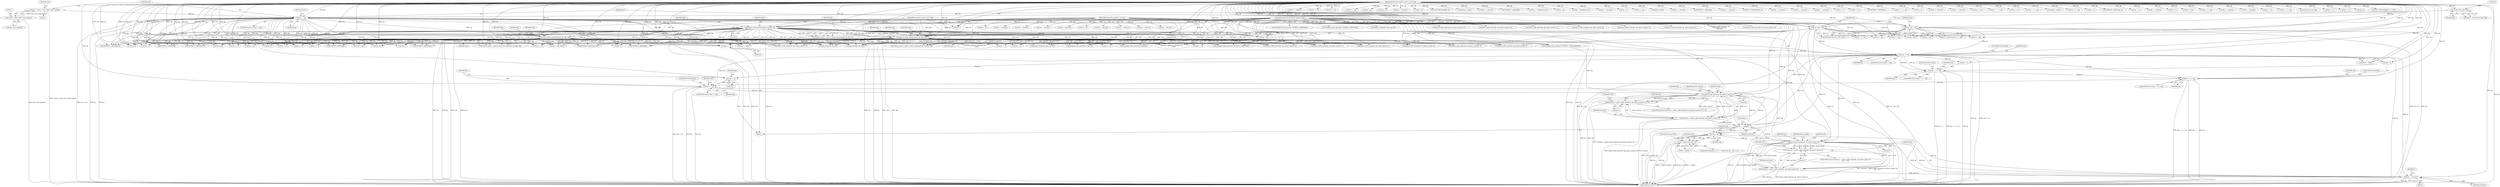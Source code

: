 digraph "0_tcpdump_6fca58f5f9c96749a575f52e20598ad43f5bdf30@pointer" {
"1001418" [label="(Call,bp >= ep)"];
"1001414" [label="(Call,bp += 4)"];
"1000121" [label="(MethodParameterIn,register const u_char *bp)"];
"1001364" [label="(Call,bp >= ep)"];
"1001360" [label="(Call,bp += 4)"];
"1000221" [label="(Call,pimv2_check_checksum(ndo, bp, bp2, len))"];
"1000209" [label="(Call,pimv2_check_checksum(ndo, bp, bp2, 8))"];
"1000120" [label="(MethodParameterIn,netdissect_options *ndo)"];
"1000142" [label="(Call,bp >= ep)"];
"1000129" [label="(Call,(const struct pim *)bp)"];
"1000134" [label="(Call,ep = (const u_char *)ndo->ndo_snapend)"];
"1000136" [label="(Call,(const u_char *)ndo->ndo_snapend)"];
"1000123" [label="(MethodParameterIn,const u_char *bp2)"];
"1000122" [label="(MethodParameterIn,register u_int len)"];
"1000230" [label="(Call,pimv2_check_checksum(ndo, bp, bp2, len))"];
"1000147" [label="(Call,ep > bp + len)"];
"1000152" [label="(Call,ep = bp + len)"];
"1001397" [label="(Call,bp + 3 >= ep)"];
"1001382" [label="(Call,bp + 1 >= ep)"];
"1001430" [label="(Call,pimv2_addr_print(ndo, bp, pimv2_unicast, 0))"];
"1001427" [label="(Call,(advance = pimv2_addr_print(ndo, bp, pimv2_unicast, 0)) < 0)"];
"1001428" [label="(Call,advance = pimv2_addr_print(ndo, bp, pimv2_unicast, 0))"];
"1001442" [label="(Call,bp += advance)"];
"1001453" [label="(Call,bp < ep)"];
"1001449" [label="(Call,i < pfxcnt && bp < ep)"];
"1001469" [label="(Call,pimv2_addr_print(ndo, bp, pimv2_group, 0))"];
"1001466" [label="(Call,(advance = pimv2_addr_print(ndo, bp, pimv2_group, 0))\n\t\t\t    < 0)"];
"1001467" [label="(Call,advance = pimv2_addr_print(ndo, bp, pimv2_group, 0))"];
"1001481" [label="(Call,bp += advance)"];
"1000404" [label="(Call,EXTRACT_32BITS(bp))"];
"1000668" [label="(Call,pimv2_addr_print(ndo, bp, pimv2_group, 0))"];
"1001418" [label="(Call,bp >= ep)"];
"1001474" [label="(Literal,0)"];
"1000228" [label="(Call,cksum_status = pimv2_check_checksum(ndo, bp, bp2, len))"];
"1000767" [label="(Call,bp += advance)"];
"1001357" [label="(Block,)"];
"1000142" [label="(Call,bp >= ep)"];
"1000566" [label="(Call,bp += olen)"];
"1000153" [label="(Identifier,ep)"];
"1000687" [label="(Call,bp >= ep)"];
"1001286" [label="(Call,bp >= ep)"];
"1000613" [label="(Call,ipaddr_string(ndo, &ip->ip_src))"];
"1000549" [label="(Call,print_unknown_data(ndo, bp, \"\n\t    \", olen))"];
"1001298" [label="(Call,pimv2_addr_print(ndo, bp, pimv2_unicast, 0))"];
"1000123" [label="(MethodParameterIn,const u_char *bp2)"];
"1000462" [label="(Call,bp+1)"];
"1000839" [label="(Call,bp >= ep)"];
"1001167" [label="(Call,bp < ep)"];
"1001466" [label="(Call,(advance = pimv2_addr_print(ndo, bp, pimv2_group, 0))\n\t\t\t    < 0)"];
"1000266" [label="(Call,bp += 4)"];
"1000591" [label="(Call,bp += 8)"];
"1001366" [label="(Identifier,ep)"];
"1000875" [label="(Call,bp + 4)"];
"1000987" [label="(Call,bp += advance)"];
"1000471" [label="(Call,unsigned_relts_print(ndo, *(bp+1)))"];
"1000513" [label="(Call,bp+olen)"];
"1001066" [label="(Call,pimv2_addr_print(ndo, bp, pimv2_unicast, 0))"];
"1001435" [label="(Literal,0)"];
"1001318" [label="(Call,bp + 8)"];
"1001555" [label="(Call,ND_TCHECK2(bp[0], 2))"];
"1001361" [label="(Identifier,bp)"];
"1001151" [label="(Call,frpcnt = bp[1])"];
"1001367" [label="(ControlStructure,break;)"];
"1000145" [label="(Return,return;)"];
"1001214" [label="(Call,unsigned_relts_print(ndo, EXTRACT_16BITS(bp)))"];
"1001467" [label="(Call,advance = pimv2_addr_print(ndo, bp, pimv2_group, 0))"];
"1000947" [label="(Call,bp += advance)"];
"1001478" [label="(Identifier,ndo)"];
"1001016" [label="(Call,EXTRACT_16BITS(bp))"];
"1001398" [label="(Call,bp + 3)"];
"1001018" [label="(Call,bp += sizeof(uint16_t))"];
"1000212" [label="(Identifier,bp2)"];
"1001085" [label="(Call,bp < ep)"];
"1001005" [label="(Call,bp + sizeof(uint16_t))"];
"1001468" [label="(Identifier,advance)"];
"1000867" [label="(Call,bp += advance)"];
"1001517" [label="(Call,pimv2_addr_print(ndo, bp, pimv2_group, 0))"];
"1001465" [label="(ControlStructure,if ((advance = pimv2_addr_print(ndo, bp, pimv2_group, 0))\n\t\t\t    < 0))"];
"1001397" [label="(Call,bp + 3 >= ep)"];
"1000335" [label="(Call,EXTRACT_16BITS(bp))"];
"1000121" [label="(MethodParameterIn,register const u_char *bp)"];
"1001200" [label="(Call,bp + 1)"];
"1000213" [label="(Literal,8)"];
"1001117" [label="(Call,bp >= ep)"];
"1001324" [label="(Call,bp[0] & 0x80)"];
"1000825" [label="(Call,len -= 4)"];
"1000210" [label="(Identifier,ndo)"];
"1000975" [label="(Call,pimv2_addr_print(ndo, bp, pimv2_source, 0))"];
"1000990" [label="(Call,len -= advance)"];
"1001482" [label="(Identifier,bp)"];
"1001195" [label="(Call,bp += advance)"];
"1001216" [label="(Call,EXTRACT_16BITS(bp))"];
"1000141" [label="(ControlStructure,if (bp >= ep))"];
"1000770" [label="(Call,len -= advance)"];
"1000699" [label="(Call,pimv2_addr_print(ndo, bp, pimv2_unicast, 0))"];
"1001426" [label="(ControlStructure,if ((advance = pimv2_addr_print(ndo, bp, pimv2_unicast, 0)) < 0))"];
"1001383" [label="(Call,bp + 1)"];
"1001481" [label="(Call,bp += advance)"];
"1001282" [label="(Call,len -= advance)"];
"1000129" [label="(Call,(const struct pim *)bp)"];
"1001251" [label="(Call,len -= 4)"];
"1000135" [label="(Identifier,ep)"];
"1001450" [label="(Call,i < pfxcnt)"];
"1000491" [label="(Call,bp+2)"];
"1000627" [label="(Call,ip_print(ndo, bp, len))"];
"1001279" [label="(Call,bp += advance)"];
"1001427" [label="(Call,(advance = pimv2_addr_print(ndo, bp, pimv2_unicast, 0)) < 0)"];
"1001484" [label="(ControlStructure,break;)"];
"1000233" [label="(Identifier,bp2)"];
"1000219" [label="(Call,cksum_status = pimv2_check_checksum(ndo, bp, bp2, len))"];
"1000147" [label="(Call,ep > bp + len)"];
"1000232" [label="(Identifier,bp)"];
"1000774" [label="(Call,bp + 4 > ep)"];
"1001360" [label="(Call,bp += 4)"];
"1000209" [label="(Call,pimv2_check_checksum(ndo, bp, bp2, 8))"];
"1001396" [label="(ControlStructure,if (bp + 3 >= ep))"];
"1001469" [label="(Call,pimv2_addr_print(ndo, bp, pimv2_group, 0))"];
"1000222" [label="(Identifier,ndo)"];
"1001362" [label="(Literal,4)"];
"1000652" [label="(Call,len -= 4)"];
"1000274" [label="(Call,ND_TCHECK2(bp[0], 4))"];
"1000134" [label="(Call,ep = (const u_char *)ndo->ndo_snapend)"];
"1000711" [label="(Call,bp += advance)"];
"1000683" [label="(Call,len -= advance)"];
"1001433" [label="(Identifier,pimv2_unicast)"];
"1001078" [label="(Call,bp += advance)"];
"1001506" [label="(Call,bp += advance)"];
"1001004" [label="(Call,bp + sizeof(uint16_t) >= ep)"];
"1000152" [label="(Call,ep = bp + len)"];
"1000575" [label="(Call,bp + 4)"];
"1001037" [label="(Call,bp + 1)"];
"1000207" [label="(Call,cksum_status = pimv2_check_checksum(ndo, bp, bp2, 8))"];
"1001586" [label="(MethodReturn,RET)"];
"1000910" [label="(Call,len -= 4)"];
"1001387" [label="(ControlStructure,break;)"];
"1001414" [label="(Call,bp += 4)"];
"1000633" [label="(Call,ip6_print(ndo, bp, len))"];
"1001494" [label="(Call,pimv2_addr_print(ndo, bp, pimv2_unicast, 0))"];
"1001471" [label="(Identifier,bp)"];
"1001473" [label="(Literal,0)"];
"1001407" [label="(Call,unsigned_relts_print(ndo, EXTRACT_16BITS(&bp[2])))"];
"1000234" [label="(Identifier,len)"];
"1001238" [label="(Call,bp += 4)"];
"1000474" [label="(Call,bp+1)"];
"1001402" [label="(ControlStructure,break;)"];
"1000507" [label="(Call,*ptr = bp)"];
"1000143" [label="(Identifier,bp)"];
"1001401" [label="(Identifier,ep)"];
"1001439" [label="(Identifier,ndo)"];
"1001566" [label="(Call,EXTRACT_16BITS(bp))"];
"1001364" [label="(Call,bp >= ep)"];
"1001199" [label="(Call,bp + 1 >= ep)"];
"1000775" [label="(Call,bp + 4)"];
"1001419" [label="(Identifier,bp)"];
"1001310" [label="(Call,bp += advance)"];
"1001552" [label="(Call,bp += advance)"];
"1001449" [label="(Call,i < pfxcnt && bp < ep)"];
"1001370" [label="(Identifier,ndo)"];
"1001428" [label="(Call,advance = pimv2_addr_print(ndo, bp, pimv2_unicast, 0))"];
"1001054" [label="(Call,bp >= ep)"];
"1001447" [label="(Identifier,i)"];
"1001454" [label="(Identifier,bp)"];
"1000154" [label="(Call,bp + len)"];
"1001416" [label="(Literal,4)"];
"1000935" [label="(Call,pimv2_addr_print(ndo, bp, pimv2_source, 0))"];
"1001431" [label="(Identifier,ndo)"];
"1001472" [label="(Identifier,pimv2_group)"];
"1000656" [label="(Call,bp >= ep)"];
"1000138" [label="(Call,ndo->ndo_snapend)"];
"1001443" [label="(Identifier,bp)"];
"1000588" [label="(Call,bp+4)"];
"1001564" [label="(Call,unsigned_relts_print(ndo, EXTRACT_16BITS(bp)))"];
"1000870" [label="(Call,len -= advance)"];
"1001135" [label="(Call,bp + 1 >= ep)"];
"1000270" [label="(Call,bp < ep)"];
"1000619" [label="(Call,ipaddr_string(ndo, &ip->ip_dst))"];
"1001255" [label="(Call,bp >= ep)"];
"1001363" [label="(ControlStructure,if (bp >= ep))"];
"1000223" [label="(Identifier,bp)"];
"1001444" [label="(Identifier,advance)"];
"1001313" [label="(Call,len -= advance)"];
"1001415" [label="(Identifier,bp)"];
"1001420" [label="(Identifier,ep)"];
"1000357" [label="(Call,EXTRACT_16BITS(bp))"];
"1001382" [label="(Call,bp + 1 >= ep)"];
"1001470" [label="(Identifier,ndo)"];
"1000511" [label="(Call,ptr < (bp+olen))"];
"1000819" [label="(Call,unsigned_relts_print(ndo, holdtime))"];
"1000211" [label="(Identifier,bp)"];
"1000731" [label="(Call,len -= 4)"];
"1000149" [label="(Call,bp + len)"];
"1001457" [label="(Identifier,i)"];
"1000907" [label="(Call,bp += 4)"];
"1000122" [label="(MethodParameterIn,register u_int len)"];
"1001424" [label="(Identifier,ndo)"];
"1000479" [label="(Call,EXTRACT_16BITS(bp+2))"];
"1001036" [label="(Call,bp + 1 >= ep)"];
"1000780" [label="(Call,ngroup = bp[1])"];
"1001434" [label="(Literal,0)"];
"1000225" [label="(Identifier,len)"];
"1000333" [label="(Call,unsigned_relts_print(ndo, EXTRACT_16BITS(bp)))"];
"1001101" [label="(Call,pimv2_addr_print(ndo, bp, pimv2_group, 0))"];
"1000231" [label="(Identifier,ndo)"];
"1001445" [label="(ControlStructure,for (i = 0; i < pfxcnt && bp < ep; i++))"];
"1000127" [label="(Call,*pim = (const struct pim *)bp)"];
"1001453" [label="(Call,bp < ep)"];
"1001390" [label="(Identifier,ndo)"];
"1000148" [label="(Identifier,ep)"];
"1001317" [label="(Call,bp + 8 > ep)"];
"1000587" [label="(Call,EXTRACT_32BITS(bp+4))"];
"1000146" [label="(ControlStructure,if (ep > bp + len))"];
"1000490" [label="(Call,EXTRACT_16BITS(bp+2))"];
"1001136" [label="(Call,bp + 1)"];
"1000361" [label="(Call,EXTRACT_16BITS(bp+2))"];
"1001156" [label="(Call,bp += 4)"];
"1000950" [label="(Call,len -= advance)"];
"1000594" [label="(Call,len -= 8)"];
"1000124" [label="(Block,)"];
"1000480" [label="(Call,bp+2)"];
"1000144" [label="(Identifier,ep)"];
"1000680" [label="(Call,bp += advance)"];
"1001429" [label="(Identifier,advance)"];
"1000855" [label="(Call,pimv2_addr_print(ndo, bp, pimv2_group, 0))"];
"1001405" [label="(Identifier,ndo)"];
"1001365" [label="(Identifier,bp)"];
"1001220" [label="(Call,bp + 2)"];
"1001461" [label="(Identifier,ndo)"];
"1000136" [label="(Call,(const u_char *)ndo->ndo_snapend)"];
"1001023" [label="(Call,bp >= ep)"];
"1001458" [label="(Block,)"];
"1001455" [label="(Identifier,ep)"];
"1001381" [label="(ControlStructure,if (bp + 1 >= ep))"];
"1001421" [label="(ControlStructure,break;)"];
"1000874" [label="(Call,bp + 4 > ep)"];
"1001529" [label="(Call,bp += advance)"];
"1001113" [label="(Call,bp += advance)"];
"1001183" [label="(Call,pimv2_addr_print(ndo, bp,\n\t\t\t\t\t\t\t\tpimv2_unicast,\n\t\t\t\t\t\t\t\t0))"];
"1001417" [label="(ControlStructure,if (bp >= ep))"];
"1000131" [label="(Identifier,bp)"];
"1000755" [label="(Call,pimv2_addr_print(ndo, bp, pimv2_unicast, 0))"];
"1001376" [label="(Call,pfxcnt = bp[0])"];
"1001540" [label="(Call,pimv2_addr_print(ndo, bp, pimv2_unicast, 0))"];
"1000221" [label="(Call,pimv2_check_checksum(ndo, bp, bp2, len))"];
"1000230" [label="(Call,pimv2_check_checksum(ndo, bp, bp2, len))"];
"1000313" [label="(Call,bp += 4)"];
"1000728" [label="(Call,bp += 4)"];
"1001442" [label="(Call,bp += advance)"];
"1000523" [label="(Call,pimv2_addr_print(ndo, ptr, pimv2_unicast, 0))"];
"1001219" [label="(Call,bp + 2 >= ep)"];
"1000743" [label="(Call,bp >= ep)"];
"1000561" [label="(Call,print_unknown_data(ndo, bp, \"\n\t    \", olen))"];
"1000120" [label="(MethodParameterIn,netdissect_options *ndo)"];
"1001432" [label="(Identifier,bp)"];
"1001430" [label="(Call,pimv2_addr_print(ndo, bp, pimv2_unicast, 0))"];
"1000224" [label="(Identifier,bp2)"];
"1000599" [label="(Call,(const struct ip *)bp)"];
"1001267" [label="(Call,pimv2_addr_print(ndo, bp, pimv2_group, 0))"];
"1000159" [label="(Identifier,pim)"];
"1001483" [label="(Identifier,advance)"];
"1000714" [label="(Call,len -= advance)"];
"1000435" [label="(Call,EXTRACT_32BITS(bp))"];
"1000822" [label="(Call,bp += 4)"];
"1001000" [label="(Call,bp += 4)"];
"1001050" [label="(Call,bp += 2)"];
"1001248" [label="(Call,bp += 4)"];
"1001386" [label="(Identifier,ep)"];
"1000649" [label="(Call,bp += 4)"];
"1000362" [label="(Call,bp+2)"];
"1000293" [label="(Call,ND_TCHECK2(bp[0], 4 + olen))"];
"1001418" -> "1001417"  [label="AST: "];
"1001418" -> "1001420"  [label="CFG: "];
"1001419" -> "1001418"  [label="AST: "];
"1001420" -> "1001418"  [label="AST: "];
"1001421" -> "1001418"  [label="CFG: "];
"1001424" -> "1001418"  [label="CFG: "];
"1001418" -> "1001586"  [label="DDG: bp >= ep"];
"1001418" -> "1001586"  [label="DDG: bp"];
"1001418" -> "1001586"  [label="DDG: ep"];
"1001414" -> "1001418"  [label="DDG: bp"];
"1000121" -> "1001418"  [label="DDG: bp"];
"1001364" -> "1001418"  [label="DDG: bp"];
"1001397" -> "1001418"  [label="DDG: ep"];
"1001418" -> "1001430"  [label="DDG: bp"];
"1001418" -> "1001453"  [label="DDG: ep"];
"1001414" -> "1001357"  [label="AST: "];
"1001414" -> "1001416"  [label="CFG: "];
"1001415" -> "1001414"  [label="AST: "];
"1001416" -> "1001414"  [label="AST: "];
"1001419" -> "1001414"  [label="CFG: "];
"1000121" -> "1001414"  [label="DDG: bp"];
"1001364" -> "1001414"  [label="DDG: bp"];
"1000121" -> "1000119"  [label="AST: "];
"1000121" -> "1001586"  [label="DDG: bp"];
"1000121" -> "1000129"  [label="DDG: bp"];
"1000121" -> "1000142"  [label="DDG: bp"];
"1000121" -> "1000147"  [label="DDG: bp"];
"1000121" -> "1000149"  [label="DDG: bp"];
"1000121" -> "1000152"  [label="DDG: bp"];
"1000121" -> "1000154"  [label="DDG: bp"];
"1000121" -> "1000209"  [label="DDG: bp"];
"1000121" -> "1000221"  [label="DDG: bp"];
"1000121" -> "1000230"  [label="DDG: bp"];
"1000121" -> "1000266"  [label="DDG: bp"];
"1000121" -> "1000270"  [label="DDG: bp"];
"1000121" -> "1000274"  [label="DDG: bp"];
"1000121" -> "1000293"  [label="DDG: bp"];
"1000121" -> "1000313"  [label="DDG: bp"];
"1000121" -> "1000335"  [label="DDG: bp"];
"1000121" -> "1000357"  [label="DDG: bp"];
"1000121" -> "1000361"  [label="DDG: bp"];
"1000121" -> "1000362"  [label="DDG: bp"];
"1000121" -> "1000404"  [label="DDG: bp"];
"1000121" -> "1000435"  [label="DDG: bp"];
"1000121" -> "1000462"  [label="DDG: bp"];
"1000121" -> "1000474"  [label="DDG: bp"];
"1000121" -> "1000479"  [label="DDG: bp"];
"1000121" -> "1000480"  [label="DDG: bp"];
"1000121" -> "1000490"  [label="DDG: bp"];
"1000121" -> "1000491"  [label="DDG: bp"];
"1000121" -> "1000507"  [label="DDG: bp"];
"1000121" -> "1000511"  [label="DDG: bp"];
"1000121" -> "1000513"  [label="DDG: bp"];
"1000121" -> "1000549"  [label="DDG: bp"];
"1000121" -> "1000561"  [label="DDG: bp"];
"1000121" -> "1000566"  [label="DDG: bp"];
"1000121" -> "1000575"  [label="DDG: bp"];
"1000121" -> "1000587"  [label="DDG: bp"];
"1000121" -> "1000588"  [label="DDG: bp"];
"1000121" -> "1000591"  [label="DDG: bp"];
"1000121" -> "1000599"  [label="DDG: bp"];
"1000121" -> "1000627"  [label="DDG: bp"];
"1000121" -> "1000633"  [label="DDG: bp"];
"1000121" -> "1000649"  [label="DDG: bp"];
"1000121" -> "1000656"  [label="DDG: bp"];
"1000121" -> "1000668"  [label="DDG: bp"];
"1000121" -> "1000680"  [label="DDG: bp"];
"1000121" -> "1000687"  [label="DDG: bp"];
"1000121" -> "1000699"  [label="DDG: bp"];
"1000121" -> "1000711"  [label="DDG: bp"];
"1000121" -> "1000728"  [label="DDG: bp"];
"1000121" -> "1000743"  [label="DDG: bp"];
"1000121" -> "1000755"  [label="DDG: bp"];
"1000121" -> "1000767"  [label="DDG: bp"];
"1000121" -> "1000774"  [label="DDG: bp"];
"1000121" -> "1000775"  [label="DDG: bp"];
"1000121" -> "1000780"  [label="DDG: bp"];
"1000121" -> "1000822"  [label="DDG: bp"];
"1000121" -> "1000839"  [label="DDG: bp"];
"1000121" -> "1000855"  [label="DDG: bp"];
"1000121" -> "1000867"  [label="DDG: bp"];
"1000121" -> "1000874"  [label="DDG: bp"];
"1000121" -> "1000875"  [label="DDG: bp"];
"1000121" -> "1000907"  [label="DDG: bp"];
"1000121" -> "1000935"  [label="DDG: bp"];
"1000121" -> "1000947"  [label="DDG: bp"];
"1000121" -> "1000975"  [label="DDG: bp"];
"1000121" -> "1000987"  [label="DDG: bp"];
"1000121" -> "1001000"  [label="DDG: bp"];
"1000121" -> "1001004"  [label="DDG: bp"];
"1000121" -> "1001005"  [label="DDG: bp"];
"1000121" -> "1001016"  [label="DDG: bp"];
"1000121" -> "1001018"  [label="DDG: bp"];
"1000121" -> "1001023"  [label="DDG: bp"];
"1000121" -> "1001036"  [label="DDG: bp"];
"1000121" -> "1001037"  [label="DDG: bp"];
"1000121" -> "1001050"  [label="DDG: bp"];
"1000121" -> "1001054"  [label="DDG: bp"];
"1000121" -> "1001066"  [label="DDG: bp"];
"1000121" -> "1001078"  [label="DDG: bp"];
"1000121" -> "1001085"  [label="DDG: bp"];
"1000121" -> "1001101"  [label="DDG: bp"];
"1000121" -> "1001113"  [label="DDG: bp"];
"1000121" -> "1001117"  [label="DDG: bp"];
"1000121" -> "1001135"  [label="DDG: bp"];
"1000121" -> "1001136"  [label="DDG: bp"];
"1000121" -> "1001151"  [label="DDG: bp"];
"1000121" -> "1001156"  [label="DDG: bp"];
"1000121" -> "1001167"  [label="DDG: bp"];
"1000121" -> "1001183"  [label="DDG: bp"];
"1000121" -> "1001195"  [label="DDG: bp"];
"1000121" -> "1001199"  [label="DDG: bp"];
"1000121" -> "1001200"  [label="DDG: bp"];
"1000121" -> "1001216"  [label="DDG: bp"];
"1000121" -> "1001219"  [label="DDG: bp"];
"1000121" -> "1001220"  [label="DDG: bp"];
"1000121" -> "1001238"  [label="DDG: bp"];
"1000121" -> "1001248"  [label="DDG: bp"];
"1000121" -> "1001255"  [label="DDG: bp"];
"1000121" -> "1001267"  [label="DDG: bp"];
"1000121" -> "1001279"  [label="DDG: bp"];
"1000121" -> "1001286"  [label="DDG: bp"];
"1000121" -> "1001298"  [label="DDG: bp"];
"1000121" -> "1001310"  [label="DDG: bp"];
"1000121" -> "1001317"  [label="DDG: bp"];
"1000121" -> "1001318"  [label="DDG: bp"];
"1000121" -> "1001324"  [label="DDG: bp"];
"1000121" -> "1001360"  [label="DDG: bp"];
"1000121" -> "1001364"  [label="DDG: bp"];
"1000121" -> "1001376"  [label="DDG: bp"];
"1000121" -> "1001382"  [label="DDG: bp"];
"1000121" -> "1001383"  [label="DDG: bp"];
"1000121" -> "1001397"  [label="DDG: bp"];
"1000121" -> "1001398"  [label="DDG: bp"];
"1000121" -> "1001430"  [label="DDG: bp"];
"1000121" -> "1001442"  [label="DDG: bp"];
"1000121" -> "1001453"  [label="DDG: bp"];
"1000121" -> "1001469"  [label="DDG: bp"];
"1000121" -> "1001481"  [label="DDG: bp"];
"1000121" -> "1001494"  [label="DDG: bp"];
"1000121" -> "1001506"  [label="DDG: bp"];
"1000121" -> "1001517"  [label="DDG: bp"];
"1000121" -> "1001529"  [label="DDG: bp"];
"1000121" -> "1001540"  [label="DDG: bp"];
"1000121" -> "1001552"  [label="DDG: bp"];
"1000121" -> "1001555"  [label="DDG: bp"];
"1000121" -> "1001566"  [label="DDG: bp"];
"1001364" -> "1001363"  [label="AST: "];
"1001364" -> "1001366"  [label="CFG: "];
"1001365" -> "1001364"  [label="AST: "];
"1001366" -> "1001364"  [label="AST: "];
"1001367" -> "1001364"  [label="CFG: "];
"1001370" -> "1001364"  [label="CFG: "];
"1001364" -> "1001586"  [label="DDG: ep"];
"1001364" -> "1001586"  [label="DDG: bp >= ep"];
"1001364" -> "1001586"  [label="DDG: bp"];
"1001360" -> "1001364"  [label="DDG: bp"];
"1000147" -> "1001364"  [label="DDG: ep"];
"1000152" -> "1001364"  [label="DDG: ep"];
"1001364" -> "1001376"  [label="DDG: bp"];
"1001364" -> "1001382"  [label="DDG: bp"];
"1001364" -> "1001382"  [label="DDG: ep"];
"1001364" -> "1001383"  [label="DDG: bp"];
"1001364" -> "1001397"  [label="DDG: bp"];
"1001364" -> "1001398"  [label="DDG: bp"];
"1001364" -> "1001430"  [label="DDG: bp"];
"1001364" -> "1001442"  [label="DDG: bp"];
"1001364" -> "1001453"  [label="DDG: bp"];
"1001364" -> "1001469"  [label="DDG: bp"];
"1001364" -> "1001481"  [label="DDG: bp"];
"1001360" -> "1001357"  [label="AST: "];
"1001360" -> "1001362"  [label="CFG: "];
"1001361" -> "1001360"  [label="AST: "];
"1001362" -> "1001360"  [label="AST: "];
"1001365" -> "1001360"  [label="CFG: "];
"1000221" -> "1001360"  [label="DDG: bp"];
"1000230" -> "1001360"  [label="DDG: bp"];
"1000209" -> "1001360"  [label="DDG: bp"];
"1000142" -> "1001360"  [label="DDG: bp"];
"1000221" -> "1000219"  [label="AST: "];
"1000221" -> "1000225"  [label="CFG: "];
"1000222" -> "1000221"  [label="AST: "];
"1000223" -> "1000221"  [label="AST: "];
"1000224" -> "1000221"  [label="AST: "];
"1000225" -> "1000221"  [label="AST: "];
"1000219" -> "1000221"  [label="CFG: "];
"1000221" -> "1001586"  [label="DDG: len"];
"1000221" -> "1001586"  [label="DDG: bp"];
"1000221" -> "1001586"  [label="DDG: ndo"];
"1000221" -> "1001586"  [label="DDG: bp2"];
"1000221" -> "1000219"  [label="DDG: ndo"];
"1000221" -> "1000219"  [label="DDG: bp"];
"1000221" -> "1000219"  [label="DDG: bp2"];
"1000221" -> "1000219"  [label="DDG: len"];
"1000209" -> "1000221"  [label="DDG: ndo"];
"1000209" -> "1000221"  [label="DDG: bp"];
"1000209" -> "1000221"  [label="DDG: bp2"];
"1000120" -> "1000221"  [label="DDG: ndo"];
"1000123" -> "1000221"  [label="DDG: bp2"];
"1000122" -> "1000221"  [label="DDG: len"];
"1000221" -> "1000266"  [label="DDG: bp"];
"1000221" -> "1000333"  [label="DDG: ndo"];
"1000221" -> "1000335"  [label="DDG: bp"];
"1000221" -> "1000357"  [label="DDG: bp"];
"1000221" -> "1000404"  [label="DDG: bp"];
"1000221" -> "1000435"  [label="DDG: bp"];
"1000221" -> "1000462"  [label="DDG: bp"];
"1000221" -> "1000471"  [label="DDG: ndo"];
"1000221" -> "1000474"  [label="DDG: bp"];
"1000221" -> "1000479"  [label="DDG: bp"];
"1000221" -> "1000480"  [label="DDG: bp"];
"1000221" -> "1000490"  [label="DDG: bp"];
"1000221" -> "1000491"  [label="DDG: bp"];
"1000221" -> "1000507"  [label="DDG: bp"];
"1000221" -> "1000511"  [label="DDG: bp"];
"1000221" -> "1000513"  [label="DDG: bp"];
"1000221" -> "1000523"  [label="DDG: ndo"];
"1000221" -> "1000549"  [label="DDG: ndo"];
"1000221" -> "1000549"  [label="DDG: bp"];
"1000221" -> "1000561"  [label="DDG: ndo"];
"1000221" -> "1000561"  [label="DDG: bp"];
"1000221" -> "1000566"  [label="DDG: bp"];
"1000221" -> "1000575"  [label="DDG: bp"];
"1000221" -> "1000587"  [label="DDG: bp"];
"1000221" -> "1000588"  [label="DDG: bp"];
"1000221" -> "1000591"  [label="DDG: bp"];
"1000221" -> "1000594"  [label="DDG: len"];
"1000221" -> "1000613"  [label="DDG: ndo"];
"1000221" -> "1000627"  [label="DDG: ndo"];
"1000221" -> "1000627"  [label="DDG: bp"];
"1000221" -> "1000627"  [label="DDG: len"];
"1000221" -> "1000633"  [label="DDG: ndo"];
"1000221" -> "1000633"  [label="DDG: bp"];
"1000221" -> "1000633"  [label="DDG: len"];
"1000221" -> "1000649"  [label="DDG: bp"];
"1000221" -> "1000652"  [label="DDG: len"];
"1000221" -> "1000668"  [label="DDG: ndo"];
"1000221" -> "1000728"  [label="DDG: bp"];
"1000221" -> "1000731"  [label="DDG: len"];
"1000221" -> "1000755"  [label="DDG: ndo"];
"1000221" -> "1000819"  [label="DDG: ndo"];
"1000221" -> "1000855"  [label="DDG: ndo"];
"1000221" -> "1001000"  [label="DDG: bp"];
"1000221" -> "1001066"  [label="DDG: ndo"];
"1000221" -> "1001248"  [label="DDG: bp"];
"1000221" -> "1001251"  [label="DDG: len"];
"1000221" -> "1001267"  [label="DDG: ndo"];
"1000221" -> "1001407"  [label="DDG: ndo"];
"1000221" -> "1001494"  [label="DDG: ndo"];
"1000221" -> "1001494"  [label="DDG: bp"];
"1000209" -> "1000207"  [label="AST: "];
"1000209" -> "1000213"  [label="CFG: "];
"1000210" -> "1000209"  [label="AST: "];
"1000211" -> "1000209"  [label="AST: "];
"1000212" -> "1000209"  [label="AST: "];
"1000213" -> "1000209"  [label="AST: "];
"1000207" -> "1000209"  [label="CFG: "];
"1000209" -> "1001586"  [label="DDG: ndo"];
"1000209" -> "1001586"  [label="DDG: bp2"];
"1000209" -> "1001586"  [label="DDG: bp"];
"1000209" -> "1000207"  [label="DDG: ndo"];
"1000209" -> "1000207"  [label="DDG: bp"];
"1000209" -> "1000207"  [label="DDG: bp2"];
"1000209" -> "1000207"  [label="DDG: 8"];
"1000120" -> "1000209"  [label="DDG: ndo"];
"1000142" -> "1000209"  [label="DDG: bp"];
"1000123" -> "1000209"  [label="DDG: bp2"];
"1000209" -> "1000266"  [label="DDG: bp"];
"1000209" -> "1000333"  [label="DDG: ndo"];
"1000209" -> "1000335"  [label="DDG: bp"];
"1000209" -> "1000357"  [label="DDG: bp"];
"1000209" -> "1000404"  [label="DDG: bp"];
"1000209" -> "1000435"  [label="DDG: bp"];
"1000209" -> "1000462"  [label="DDG: bp"];
"1000209" -> "1000471"  [label="DDG: ndo"];
"1000209" -> "1000474"  [label="DDG: bp"];
"1000209" -> "1000479"  [label="DDG: bp"];
"1000209" -> "1000480"  [label="DDG: bp"];
"1000209" -> "1000490"  [label="DDG: bp"];
"1000209" -> "1000491"  [label="DDG: bp"];
"1000209" -> "1000507"  [label="DDG: bp"];
"1000209" -> "1000511"  [label="DDG: bp"];
"1000209" -> "1000513"  [label="DDG: bp"];
"1000209" -> "1000523"  [label="DDG: ndo"];
"1000209" -> "1000549"  [label="DDG: ndo"];
"1000209" -> "1000549"  [label="DDG: bp"];
"1000209" -> "1000561"  [label="DDG: ndo"];
"1000209" -> "1000561"  [label="DDG: bp"];
"1000209" -> "1000566"  [label="DDG: bp"];
"1000209" -> "1000575"  [label="DDG: bp"];
"1000209" -> "1000587"  [label="DDG: bp"];
"1000209" -> "1000588"  [label="DDG: bp"];
"1000209" -> "1000591"  [label="DDG: bp"];
"1000209" -> "1000613"  [label="DDG: ndo"];
"1000209" -> "1000627"  [label="DDG: ndo"];
"1000209" -> "1000627"  [label="DDG: bp"];
"1000209" -> "1000633"  [label="DDG: ndo"];
"1000209" -> "1000633"  [label="DDG: bp"];
"1000209" -> "1000649"  [label="DDG: bp"];
"1000209" -> "1000668"  [label="DDG: ndo"];
"1000209" -> "1000728"  [label="DDG: bp"];
"1000209" -> "1000755"  [label="DDG: ndo"];
"1000209" -> "1000819"  [label="DDG: ndo"];
"1000209" -> "1000855"  [label="DDG: ndo"];
"1000209" -> "1001000"  [label="DDG: bp"];
"1000209" -> "1001066"  [label="DDG: ndo"];
"1000209" -> "1001248"  [label="DDG: bp"];
"1000209" -> "1001267"  [label="DDG: ndo"];
"1000209" -> "1001407"  [label="DDG: ndo"];
"1000209" -> "1001494"  [label="DDG: ndo"];
"1000209" -> "1001494"  [label="DDG: bp"];
"1000120" -> "1000119"  [label="AST: "];
"1000120" -> "1001586"  [label="DDG: ndo"];
"1000120" -> "1000230"  [label="DDG: ndo"];
"1000120" -> "1000333"  [label="DDG: ndo"];
"1000120" -> "1000471"  [label="DDG: ndo"];
"1000120" -> "1000523"  [label="DDG: ndo"];
"1000120" -> "1000549"  [label="DDG: ndo"];
"1000120" -> "1000561"  [label="DDG: ndo"];
"1000120" -> "1000613"  [label="DDG: ndo"];
"1000120" -> "1000619"  [label="DDG: ndo"];
"1000120" -> "1000627"  [label="DDG: ndo"];
"1000120" -> "1000633"  [label="DDG: ndo"];
"1000120" -> "1000668"  [label="DDG: ndo"];
"1000120" -> "1000699"  [label="DDG: ndo"];
"1000120" -> "1000755"  [label="DDG: ndo"];
"1000120" -> "1000819"  [label="DDG: ndo"];
"1000120" -> "1000855"  [label="DDG: ndo"];
"1000120" -> "1000935"  [label="DDG: ndo"];
"1000120" -> "1000975"  [label="DDG: ndo"];
"1000120" -> "1001066"  [label="DDG: ndo"];
"1000120" -> "1001101"  [label="DDG: ndo"];
"1000120" -> "1001183"  [label="DDG: ndo"];
"1000120" -> "1001214"  [label="DDG: ndo"];
"1000120" -> "1001267"  [label="DDG: ndo"];
"1000120" -> "1001298"  [label="DDG: ndo"];
"1000120" -> "1001407"  [label="DDG: ndo"];
"1000120" -> "1001430"  [label="DDG: ndo"];
"1000120" -> "1001469"  [label="DDG: ndo"];
"1000120" -> "1001494"  [label="DDG: ndo"];
"1000120" -> "1001517"  [label="DDG: ndo"];
"1000120" -> "1001540"  [label="DDG: ndo"];
"1000120" -> "1001564"  [label="DDG: ndo"];
"1000142" -> "1000141"  [label="AST: "];
"1000142" -> "1000144"  [label="CFG: "];
"1000143" -> "1000142"  [label="AST: "];
"1000144" -> "1000142"  [label="AST: "];
"1000145" -> "1000142"  [label="CFG: "];
"1000148" -> "1000142"  [label="CFG: "];
"1000142" -> "1001586"  [label="DDG: bp >= ep"];
"1000142" -> "1001586"  [label="DDG: ep"];
"1000142" -> "1001586"  [label="DDG: bp"];
"1000129" -> "1000142"  [label="DDG: bp"];
"1000134" -> "1000142"  [label="DDG: ep"];
"1000142" -> "1000147"  [label="DDG: ep"];
"1000142" -> "1000147"  [label="DDG: bp"];
"1000142" -> "1000149"  [label="DDG: bp"];
"1000142" -> "1000152"  [label="DDG: bp"];
"1000142" -> "1000154"  [label="DDG: bp"];
"1000142" -> "1000230"  [label="DDG: bp"];
"1000142" -> "1000266"  [label="DDG: bp"];
"1000142" -> "1000335"  [label="DDG: bp"];
"1000142" -> "1000357"  [label="DDG: bp"];
"1000142" -> "1000404"  [label="DDG: bp"];
"1000142" -> "1000435"  [label="DDG: bp"];
"1000142" -> "1000462"  [label="DDG: bp"];
"1000142" -> "1000474"  [label="DDG: bp"];
"1000142" -> "1000479"  [label="DDG: bp"];
"1000142" -> "1000480"  [label="DDG: bp"];
"1000142" -> "1000490"  [label="DDG: bp"];
"1000142" -> "1000491"  [label="DDG: bp"];
"1000142" -> "1000507"  [label="DDG: bp"];
"1000142" -> "1000511"  [label="DDG: bp"];
"1000142" -> "1000513"  [label="DDG: bp"];
"1000142" -> "1000549"  [label="DDG: bp"];
"1000142" -> "1000561"  [label="DDG: bp"];
"1000142" -> "1000566"  [label="DDG: bp"];
"1000142" -> "1000575"  [label="DDG: bp"];
"1000142" -> "1000587"  [label="DDG: bp"];
"1000142" -> "1000588"  [label="DDG: bp"];
"1000142" -> "1000591"  [label="DDG: bp"];
"1000142" -> "1000627"  [label="DDG: bp"];
"1000142" -> "1000633"  [label="DDG: bp"];
"1000142" -> "1000649"  [label="DDG: bp"];
"1000142" -> "1000728"  [label="DDG: bp"];
"1000142" -> "1001000"  [label="DDG: bp"];
"1000142" -> "1001248"  [label="DDG: bp"];
"1000142" -> "1001494"  [label="DDG: bp"];
"1000129" -> "1000127"  [label="AST: "];
"1000129" -> "1000131"  [label="CFG: "];
"1000130" -> "1000129"  [label="AST: "];
"1000131" -> "1000129"  [label="AST: "];
"1000127" -> "1000129"  [label="CFG: "];
"1000129" -> "1000127"  [label="DDG: bp"];
"1000134" -> "1000124"  [label="AST: "];
"1000134" -> "1000136"  [label="CFG: "];
"1000135" -> "1000134"  [label="AST: "];
"1000136" -> "1000134"  [label="AST: "];
"1000143" -> "1000134"  [label="CFG: "];
"1000134" -> "1001586"  [label="DDG: (const u_char *)ndo->ndo_snapend"];
"1000136" -> "1000134"  [label="DDG: ndo->ndo_snapend"];
"1000136" -> "1000138"  [label="CFG: "];
"1000137" -> "1000136"  [label="AST: "];
"1000138" -> "1000136"  [label="AST: "];
"1000136" -> "1001586"  [label="DDG: ndo->ndo_snapend"];
"1000123" -> "1000119"  [label="AST: "];
"1000123" -> "1001586"  [label="DDG: bp2"];
"1000123" -> "1000230"  [label="DDG: bp2"];
"1000122" -> "1000119"  [label="AST: "];
"1000122" -> "1001586"  [label="DDG: len"];
"1000122" -> "1000147"  [label="DDG: len"];
"1000122" -> "1000149"  [label="DDG: len"];
"1000122" -> "1000152"  [label="DDG: len"];
"1000122" -> "1000154"  [label="DDG: len"];
"1000122" -> "1000230"  [label="DDG: len"];
"1000122" -> "1000594"  [label="DDG: len"];
"1000122" -> "1000627"  [label="DDG: len"];
"1000122" -> "1000633"  [label="DDG: len"];
"1000122" -> "1000652"  [label="DDG: len"];
"1000122" -> "1000683"  [label="DDG: len"];
"1000122" -> "1000714"  [label="DDG: len"];
"1000122" -> "1000731"  [label="DDG: len"];
"1000122" -> "1000770"  [label="DDG: len"];
"1000122" -> "1000825"  [label="DDG: len"];
"1000122" -> "1000870"  [label="DDG: len"];
"1000122" -> "1000910"  [label="DDG: len"];
"1000122" -> "1000950"  [label="DDG: len"];
"1000122" -> "1000990"  [label="DDG: len"];
"1000122" -> "1001251"  [label="DDG: len"];
"1000122" -> "1001282"  [label="DDG: len"];
"1000122" -> "1001313"  [label="DDG: len"];
"1000230" -> "1000228"  [label="AST: "];
"1000230" -> "1000234"  [label="CFG: "];
"1000231" -> "1000230"  [label="AST: "];
"1000232" -> "1000230"  [label="AST: "];
"1000233" -> "1000230"  [label="AST: "];
"1000234" -> "1000230"  [label="AST: "];
"1000228" -> "1000230"  [label="CFG: "];
"1000230" -> "1001586"  [label="DDG: bp2"];
"1000230" -> "1001586"  [label="DDG: ndo"];
"1000230" -> "1001586"  [label="DDG: bp"];
"1000230" -> "1001586"  [label="DDG: len"];
"1000230" -> "1000228"  [label="DDG: ndo"];
"1000230" -> "1000228"  [label="DDG: bp"];
"1000230" -> "1000228"  [label="DDG: bp2"];
"1000230" -> "1000228"  [label="DDG: len"];
"1000230" -> "1000266"  [label="DDG: bp"];
"1000230" -> "1000333"  [label="DDG: ndo"];
"1000230" -> "1000335"  [label="DDG: bp"];
"1000230" -> "1000357"  [label="DDG: bp"];
"1000230" -> "1000404"  [label="DDG: bp"];
"1000230" -> "1000435"  [label="DDG: bp"];
"1000230" -> "1000462"  [label="DDG: bp"];
"1000230" -> "1000471"  [label="DDG: ndo"];
"1000230" -> "1000474"  [label="DDG: bp"];
"1000230" -> "1000479"  [label="DDG: bp"];
"1000230" -> "1000480"  [label="DDG: bp"];
"1000230" -> "1000490"  [label="DDG: bp"];
"1000230" -> "1000491"  [label="DDG: bp"];
"1000230" -> "1000507"  [label="DDG: bp"];
"1000230" -> "1000511"  [label="DDG: bp"];
"1000230" -> "1000513"  [label="DDG: bp"];
"1000230" -> "1000523"  [label="DDG: ndo"];
"1000230" -> "1000549"  [label="DDG: ndo"];
"1000230" -> "1000549"  [label="DDG: bp"];
"1000230" -> "1000561"  [label="DDG: ndo"];
"1000230" -> "1000561"  [label="DDG: bp"];
"1000230" -> "1000566"  [label="DDG: bp"];
"1000230" -> "1000575"  [label="DDG: bp"];
"1000230" -> "1000587"  [label="DDG: bp"];
"1000230" -> "1000588"  [label="DDG: bp"];
"1000230" -> "1000591"  [label="DDG: bp"];
"1000230" -> "1000594"  [label="DDG: len"];
"1000230" -> "1000613"  [label="DDG: ndo"];
"1000230" -> "1000627"  [label="DDG: ndo"];
"1000230" -> "1000627"  [label="DDG: bp"];
"1000230" -> "1000627"  [label="DDG: len"];
"1000230" -> "1000633"  [label="DDG: ndo"];
"1000230" -> "1000633"  [label="DDG: bp"];
"1000230" -> "1000633"  [label="DDG: len"];
"1000230" -> "1000649"  [label="DDG: bp"];
"1000230" -> "1000652"  [label="DDG: len"];
"1000230" -> "1000668"  [label="DDG: ndo"];
"1000230" -> "1000728"  [label="DDG: bp"];
"1000230" -> "1000731"  [label="DDG: len"];
"1000230" -> "1000755"  [label="DDG: ndo"];
"1000230" -> "1000819"  [label="DDG: ndo"];
"1000230" -> "1000855"  [label="DDG: ndo"];
"1000230" -> "1001000"  [label="DDG: bp"];
"1000230" -> "1001066"  [label="DDG: ndo"];
"1000230" -> "1001248"  [label="DDG: bp"];
"1000230" -> "1001251"  [label="DDG: len"];
"1000230" -> "1001267"  [label="DDG: ndo"];
"1000230" -> "1001407"  [label="DDG: ndo"];
"1000230" -> "1001494"  [label="DDG: ndo"];
"1000230" -> "1001494"  [label="DDG: bp"];
"1000147" -> "1000146"  [label="AST: "];
"1000147" -> "1000149"  [label="CFG: "];
"1000148" -> "1000147"  [label="AST: "];
"1000149" -> "1000147"  [label="AST: "];
"1000153" -> "1000147"  [label="CFG: "];
"1000159" -> "1000147"  [label="CFG: "];
"1000147" -> "1001586"  [label="DDG: bp + len"];
"1000147" -> "1001586"  [label="DDG: ep"];
"1000147" -> "1001586"  [label="DDG: ep > bp + len"];
"1000147" -> "1000270"  [label="DDG: ep"];
"1000147" -> "1000656"  [label="DDG: ep"];
"1000147" -> "1000743"  [label="DDG: ep"];
"1000147" -> "1000774"  [label="DDG: ep"];
"1000147" -> "1001004"  [label="DDG: ep"];
"1000147" -> "1001255"  [label="DDG: ep"];
"1000152" -> "1000146"  [label="AST: "];
"1000152" -> "1000154"  [label="CFG: "];
"1000153" -> "1000152"  [label="AST: "];
"1000154" -> "1000152"  [label="AST: "];
"1000159" -> "1000152"  [label="CFG: "];
"1000152" -> "1001586"  [label="DDG: ep"];
"1000152" -> "1001586"  [label="DDG: bp + len"];
"1000152" -> "1000270"  [label="DDG: ep"];
"1000152" -> "1000656"  [label="DDG: ep"];
"1000152" -> "1000743"  [label="DDG: ep"];
"1000152" -> "1000774"  [label="DDG: ep"];
"1000152" -> "1001004"  [label="DDG: ep"];
"1000152" -> "1001255"  [label="DDG: ep"];
"1001397" -> "1001396"  [label="AST: "];
"1001397" -> "1001401"  [label="CFG: "];
"1001398" -> "1001397"  [label="AST: "];
"1001401" -> "1001397"  [label="AST: "];
"1001402" -> "1001397"  [label="CFG: "];
"1001405" -> "1001397"  [label="CFG: "];
"1001397" -> "1001586"  [label="DDG: bp + 3 >= ep"];
"1001397" -> "1001586"  [label="DDG: bp + 3"];
"1001397" -> "1001586"  [label="DDG: ep"];
"1001382" -> "1001397"  [label="DDG: ep"];
"1001382" -> "1001381"  [label="AST: "];
"1001382" -> "1001386"  [label="CFG: "];
"1001383" -> "1001382"  [label="AST: "];
"1001386" -> "1001382"  [label="AST: "];
"1001387" -> "1001382"  [label="CFG: "];
"1001390" -> "1001382"  [label="CFG: "];
"1001382" -> "1001586"  [label="DDG: bp + 1"];
"1001382" -> "1001586"  [label="DDG: bp + 1 >= ep"];
"1001382" -> "1001586"  [label="DDG: ep"];
"1001430" -> "1001428"  [label="AST: "];
"1001430" -> "1001434"  [label="CFG: "];
"1001431" -> "1001430"  [label="AST: "];
"1001432" -> "1001430"  [label="AST: "];
"1001433" -> "1001430"  [label="AST: "];
"1001434" -> "1001430"  [label="AST: "];
"1001428" -> "1001430"  [label="CFG: "];
"1001430" -> "1001586"  [label="DDG: pimv2_unicast"];
"1001430" -> "1001586"  [label="DDG: bp"];
"1001430" -> "1001586"  [label="DDG: ndo"];
"1001430" -> "1001427"  [label="DDG: ndo"];
"1001430" -> "1001427"  [label="DDG: bp"];
"1001430" -> "1001427"  [label="DDG: pimv2_unicast"];
"1001430" -> "1001427"  [label="DDG: 0"];
"1001430" -> "1001428"  [label="DDG: ndo"];
"1001430" -> "1001428"  [label="DDG: bp"];
"1001430" -> "1001428"  [label="DDG: pimv2_unicast"];
"1001430" -> "1001428"  [label="DDG: 0"];
"1001407" -> "1001430"  [label="DDG: ndo"];
"1001430" -> "1001442"  [label="DDG: bp"];
"1001430" -> "1001469"  [label="DDG: ndo"];
"1001427" -> "1001426"  [label="AST: "];
"1001427" -> "1001435"  [label="CFG: "];
"1001428" -> "1001427"  [label="AST: "];
"1001435" -> "1001427"  [label="AST: "];
"1001439" -> "1001427"  [label="CFG: "];
"1001443" -> "1001427"  [label="CFG: "];
"1001427" -> "1001586"  [label="DDG: (advance = pimv2_addr_print(ndo, bp, pimv2_unicast, 0)) < 0"];
"1001428" -> "1001427"  [label="DDG: advance"];
"1001429" -> "1001428"  [label="AST: "];
"1001435" -> "1001428"  [label="CFG: "];
"1001428" -> "1001586"  [label="DDG: advance"];
"1001428" -> "1001586"  [label="DDG: pimv2_addr_print(ndo, bp, pimv2_unicast, 0)"];
"1001428" -> "1001442"  [label="DDG: advance"];
"1001442" -> "1001357"  [label="AST: "];
"1001442" -> "1001444"  [label="CFG: "];
"1001443" -> "1001442"  [label="AST: "];
"1001444" -> "1001442"  [label="AST: "];
"1001447" -> "1001442"  [label="CFG: "];
"1001442" -> "1001586"  [label="DDG: advance"];
"1001442" -> "1001586"  [label="DDG: bp"];
"1001442" -> "1001453"  [label="DDG: bp"];
"1001442" -> "1001469"  [label="DDG: bp"];
"1001453" -> "1001449"  [label="AST: "];
"1001453" -> "1001455"  [label="CFG: "];
"1001454" -> "1001453"  [label="AST: "];
"1001455" -> "1001453"  [label="AST: "];
"1001449" -> "1001453"  [label="CFG: "];
"1001453" -> "1001586"  [label="DDG: ep"];
"1001453" -> "1001586"  [label="DDG: bp"];
"1001453" -> "1001449"  [label="DDG: bp"];
"1001453" -> "1001449"  [label="DDG: ep"];
"1001481" -> "1001453"  [label="DDG: bp"];
"1001453" -> "1001469"  [label="DDG: bp"];
"1001449" -> "1001445"  [label="AST: "];
"1001449" -> "1001450"  [label="CFG: "];
"1001450" -> "1001449"  [label="AST: "];
"1001461" -> "1001449"  [label="CFG: "];
"1001484" -> "1001449"  [label="CFG: "];
"1001449" -> "1001586"  [label="DDG: i < pfxcnt && bp < ep"];
"1001449" -> "1001586"  [label="DDG: bp < ep"];
"1001449" -> "1001586"  [label="DDG: i < pfxcnt"];
"1001450" -> "1001449"  [label="DDG: i"];
"1001450" -> "1001449"  [label="DDG: pfxcnt"];
"1001469" -> "1001467"  [label="AST: "];
"1001469" -> "1001473"  [label="CFG: "];
"1001470" -> "1001469"  [label="AST: "];
"1001471" -> "1001469"  [label="AST: "];
"1001472" -> "1001469"  [label="AST: "];
"1001473" -> "1001469"  [label="AST: "];
"1001467" -> "1001469"  [label="CFG: "];
"1001469" -> "1001586"  [label="DDG: pimv2_group"];
"1001469" -> "1001586"  [label="DDG: bp"];
"1001469" -> "1001586"  [label="DDG: ndo"];
"1001469" -> "1001466"  [label="DDG: ndo"];
"1001469" -> "1001466"  [label="DDG: bp"];
"1001469" -> "1001466"  [label="DDG: pimv2_group"];
"1001469" -> "1001466"  [label="DDG: 0"];
"1001469" -> "1001467"  [label="DDG: ndo"];
"1001469" -> "1001467"  [label="DDG: bp"];
"1001469" -> "1001467"  [label="DDG: pimv2_group"];
"1001469" -> "1001467"  [label="DDG: 0"];
"1001481" -> "1001469"  [label="DDG: bp"];
"1001469" -> "1001481"  [label="DDG: bp"];
"1001466" -> "1001465"  [label="AST: "];
"1001466" -> "1001474"  [label="CFG: "];
"1001467" -> "1001466"  [label="AST: "];
"1001474" -> "1001466"  [label="AST: "];
"1001478" -> "1001466"  [label="CFG: "];
"1001482" -> "1001466"  [label="CFG: "];
"1001466" -> "1001586"  [label="DDG: (advance = pimv2_addr_print(ndo, bp, pimv2_group, 0))\n\t\t\t    < 0"];
"1001467" -> "1001466"  [label="DDG: advance"];
"1001468" -> "1001467"  [label="AST: "];
"1001474" -> "1001467"  [label="CFG: "];
"1001467" -> "1001586"  [label="DDG: advance"];
"1001467" -> "1001586"  [label="DDG: pimv2_addr_print(ndo, bp, pimv2_group, 0)"];
"1001467" -> "1001481"  [label="DDG: advance"];
"1001481" -> "1001458"  [label="AST: "];
"1001481" -> "1001483"  [label="CFG: "];
"1001482" -> "1001481"  [label="AST: "];
"1001483" -> "1001481"  [label="AST: "];
"1001457" -> "1001481"  [label="CFG: "];
"1001481" -> "1001586"  [label="DDG: advance"];
"1001481" -> "1001586"  [label="DDG: bp"];
}
